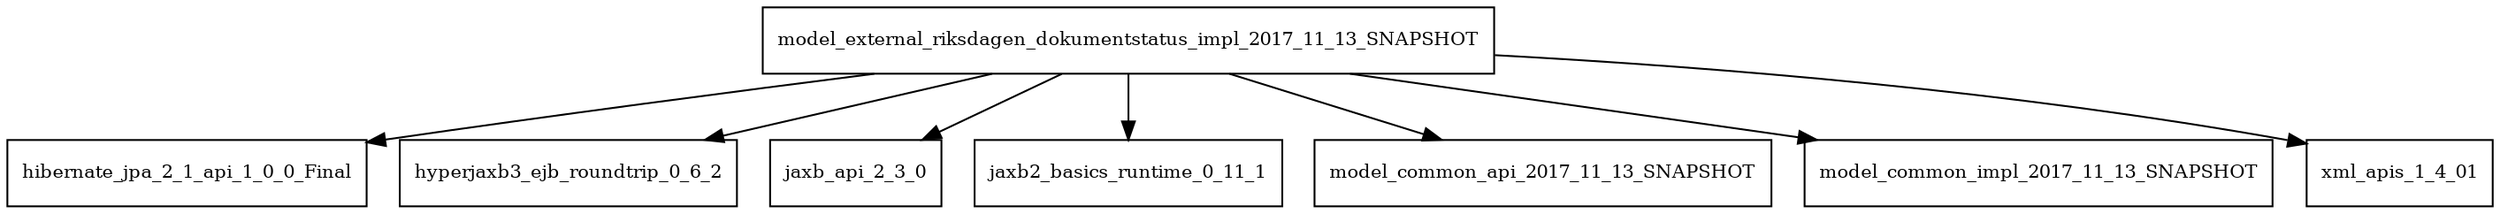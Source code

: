 digraph model_external_riksdagen_dokumentstatus_impl_2017_11_13_SNAPSHOT_dependencies {
  node [shape = box, fontsize=10.0];
  model_external_riksdagen_dokumentstatus_impl_2017_11_13_SNAPSHOT -> hibernate_jpa_2_1_api_1_0_0_Final;
  model_external_riksdagen_dokumentstatus_impl_2017_11_13_SNAPSHOT -> hyperjaxb3_ejb_roundtrip_0_6_2;
  model_external_riksdagen_dokumentstatus_impl_2017_11_13_SNAPSHOT -> jaxb_api_2_3_0;
  model_external_riksdagen_dokumentstatus_impl_2017_11_13_SNAPSHOT -> jaxb2_basics_runtime_0_11_1;
  model_external_riksdagen_dokumentstatus_impl_2017_11_13_SNAPSHOT -> model_common_api_2017_11_13_SNAPSHOT;
  model_external_riksdagen_dokumentstatus_impl_2017_11_13_SNAPSHOT -> model_common_impl_2017_11_13_SNAPSHOT;
  model_external_riksdagen_dokumentstatus_impl_2017_11_13_SNAPSHOT -> xml_apis_1_4_01;
}
